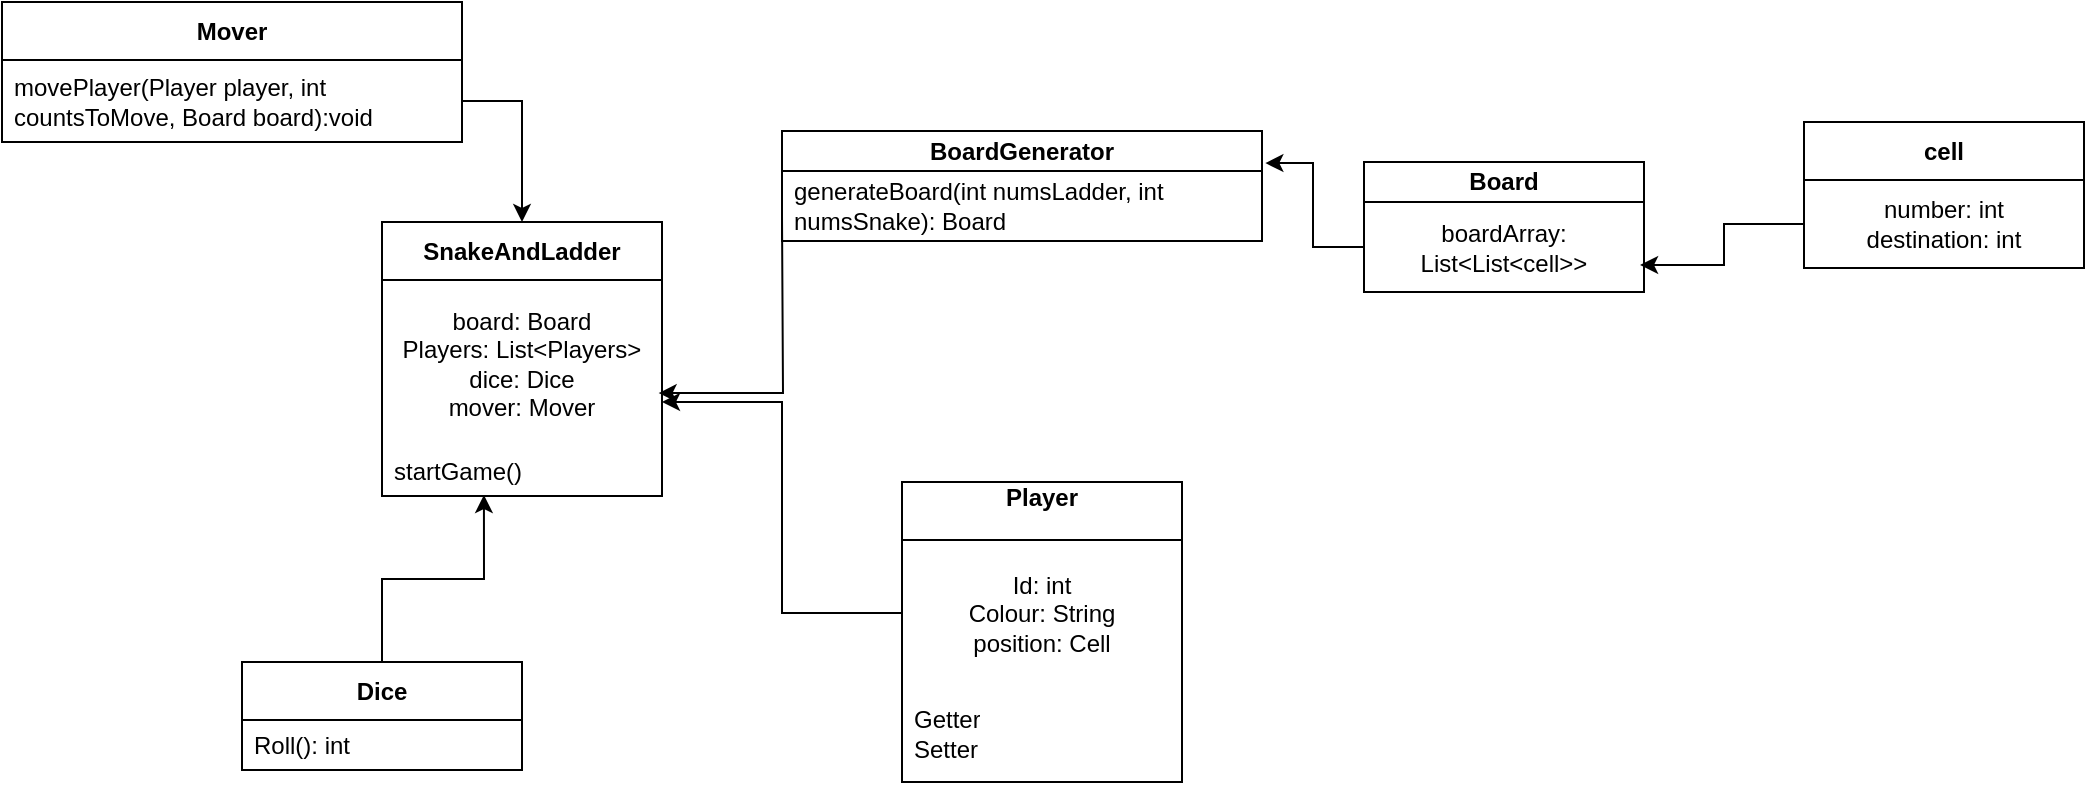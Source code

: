 <mxfile version="24.8.3">
  <diagram name="Page-1" id="gJGjKiC-9Y5nh5nvvPQi">
    <mxGraphModel dx="1360" dy="860" grid="1" gridSize="10" guides="1" tooltips="1" connect="1" arrows="1" fold="1" page="1" pageScale="1" pageWidth="850" pageHeight="1100" math="0" shadow="0">
      <root>
        <mxCell id="0" />
        <mxCell id="1" parent="0" />
        <mxCell id="1zVaNxWn8gT_nWEmGQUo-1" value="SnakeAndLadder" style="swimlane;fontStyle=1;align=center;verticalAlign=middle;childLayout=stackLayout;horizontal=1;startSize=29;horizontalStack=0;resizeParent=1;resizeParentMax=0;resizeLast=0;collapsible=0;marginBottom=0;html=1;whiteSpace=wrap;" vertex="1" parent="1">
          <mxGeometry x="480" y="320" width="140" height="137" as="geometry" />
        </mxCell>
        <mxCell id="1zVaNxWn8gT_nWEmGQUo-2" value="board: Board&lt;br&gt;Players: List&amp;lt;Players&amp;gt;&lt;div&gt;dice: Dice&lt;/div&gt;&lt;div&gt;mover: Mover&lt;/div&gt;" style="text;html=1;strokeColor=none;fillColor=none;align=center;verticalAlign=middle;spacingLeft=4;spacingRight=4;overflow=hidden;rotatable=0;points=[[0,0.5],[1,0.5]];portConstraint=eastwest;whiteSpace=wrap;" vertex="1" parent="1zVaNxWn8gT_nWEmGQUo-1">
          <mxGeometry y="29" width="140" height="83" as="geometry" />
        </mxCell>
        <mxCell id="1zVaNxWn8gT_nWEmGQUo-3" value="startGame()" style="text;html=1;strokeColor=none;fillColor=none;align=left;verticalAlign=middle;spacingLeft=4;spacingRight=4;overflow=hidden;rotatable=0;points=[[0,0.5],[1,0.5]];portConstraint=eastwest;whiteSpace=wrap;" vertex="1" parent="1zVaNxWn8gT_nWEmGQUo-1">
          <mxGeometry y="112" width="140" height="25" as="geometry" />
        </mxCell>
        <mxCell id="1zVaNxWn8gT_nWEmGQUo-4" value="Board" style="swimlane;fontStyle=1;align=center;verticalAlign=middle;childLayout=stackLayout;horizontal=1;startSize=20;horizontalStack=0;resizeParent=1;resizeParentMax=0;resizeLast=0;collapsible=0;marginBottom=0;html=1;whiteSpace=wrap;" vertex="1" parent="1">
          <mxGeometry x="971" y="290" width="140" height="65" as="geometry" />
        </mxCell>
        <mxCell id="1zVaNxWn8gT_nWEmGQUo-5" value="boardArray: List&amp;lt;List&amp;lt;cell&amp;gt;&amp;gt;" style="text;html=1;strokeColor=none;fillColor=none;align=center;verticalAlign=middle;spacingLeft=4;spacingRight=4;overflow=hidden;rotatable=0;points=[[0,0.5],[1,0.5]];portConstraint=eastwest;whiteSpace=wrap;" vertex="1" parent="1zVaNxWn8gT_nWEmGQUo-4">
          <mxGeometry y="20" width="140" height="45" as="geometry" />
        </mxCell>
        <mxCell id="1zVaNxWn8gT_nWEmGQUo-7" value="Player&lt;div&gt;&lt;br&gt;&lt;/div&gt;" style="swimlane;fontStyle=1;align=center;verticalAlign=middle;childLayout=stackLayout;horizontal=1;startSize=29;horizontalStack=0;resizeParent=1;resizeParentMax=0;resizeLast=0;collapsible=0;marginBottom=0;html=1;whiteSpace=wrap;" vertex="1" parent="1">
          <mxGeometry x="740" y="450" width="140" height="150" as="geometry" />
        </mxCell>
        <mxCell id="1zVaNxWn8gT_nWEmGQUo-8" value="Id: int&lt;div&gt;Colour: String&lt;/div&gt;&lt;div&gt;position: Cell&lt;/div&gt;" style="text;html=1;strokeColor=none;fillColor=none;align=center;verticalAlign=middle;spacingLeft=4;spacingRight=4;overflow=hidden;rotatable=0;points=[[0,0.5],[1,0.5]];portConstraint=eastwest;whiteSpace=wrap;" vertex="1" parent="1zVaNxWn8gT_nWEmGQUo-7">
          <mxGeometry y="29" width="140" height="73" as="geometry" />
        </mxCell>
        <mxCell id="1zVaNxWn8gT_nWEmGQUo-9" value="Getter&lt;br&gt;Setter" style="text;html=1;strokeColor=none;fillColor=none;align=left;verticalAlign=middle;spacingLeft=4;spacingRight=4;overflow=hidden;rotatable=0;points=[[0,0.5],[1,0.5]];portConstraint=eastwest;whiteSpace=wrap;" vertex="1" parent="1zVaNxWn8gT_nWEmGQUo-7">
          <mxGeometry y="102" width="140" height="48" as="geometry" />
        </mxCell>
        <mxCell id="1zVaNxWn8gT_nWEmGQUo-10" value="&lt;div&gt;cell&lt;/div&gt;" style="swimlane;fontStyle=1;align=center;verticalAlign=middle;childLayout=stackLayout;horizontal=1;startSize=29;horizontalStack=0;resizeParent=1;resizeParentMax=0;resizeLast=0;collapsible=0;marginBottom=0;html=1;whiteSpace=wrap;" vertex="1" parent="1">
          <mxGeometry x="1191" y="270" width="140" height="73" as="geometry" />
        </mxCell>
        <mxCell id="1zVaNxWn8gT_nWEmGQUo-11" value="number: int&lt;div&gt;destination: int&lt;/div&gt;" style="text;html=1;strokeColor=none;fillColor=none;align=center;verticalAlign=middle;spacingLeft=4;spacingRight=4;overflow=hidden;rotatable=0;points=[[0,0.5],[1,0.5]];portConstraint=eastwest;whiteSpace=wrap;" vertex="1" parent="1zVaNxWn8gT_nWEmGQUo-10">
          <mxGeometry y="29" width="140" height="44" as="geometry" />
        </mxCell>
        <mxCell id="1zVaNxWn8gT_nWEmGQUo-13" value="&lt;div&gt;Dice&lt;/div&gt;" style="swimlane;fontStyle=1;align=center;verticalAlign=middle;childLayout=stackLayout;horizontal=1;startSize=29;horizontalStack=0;resizeParent=1;resizeParentMax=0;resizeLast=0;collapsible=0;marginBottom=0;html=1;whiteSpace=wrap;" vertex="1" parent="1">
          <mxGeometry x="410" y="540" width="140" height="54" as="geometry" />
        </mxCell>
        <mxCell id="1zVaNxWn8gT_nWEmGQUo-15" value="Roll(): int" style="text;html=1;strokeColor=none;fillColor=none;align=left;verticalAlign=middle;spacingLeft=4;spacingRight=4;overflow=hidden;rotatable=0;points=[[0,0.5],[1,0.5]];portConstraint=eastwest;whiteSpace=wrap;" vertex="1" parent="1zVaNxWn8gT_nWEmGQUo-13">
          <mxGeometry y="29" width="140" height="25" as="geometry" />
        </mxCell>
        <mxCell id="1zVaNxWn8gT_nWEmGQUo-19" style="edgeStyle=orthogonalEdgeStyle;rounded=0;orthogonalLoop=1;jettySize=auto;html=1;entryX=0.986;entryY=0.7;entryDx=0;entryDy=0;entryPerimeter=0;" edge="1" parent="1" source="1zVaNxWn8gT_nWEmGQUo-11" target="1zVaNxWn8gT_nWEmGQUo-5">
          <mxGeometry relative="1" as="geometry" />
        </mxCell>
        <mxCell id="1zVaNxWn8gT_nWEmGQUo-21" value="&lt;div&gt;Mover&lt;/div&gt;" style="swimlane;fontStyle=1;align=center;verticalAlign=middle;childLayout=stackLayout;horizontal=1;startSize=29;horizontalStack=0;resizeParent=1;resizeParentMax=0;resizeLast=0;collapsible=0;marginBottom=0;html=1;whiteSpace=wrap;" vertex="1" parent="1">
          <mxGeometry x="290" y="210" width="230" height="70" as="geometry" />
        </mxCell>
        <mxCell id="1zVaNxWn8gT_nWEmGQUo-23" value="movePlayer(Player player, int countsToMove, Board board):void" style="text;html=1;strokeColor=none;fillColor=none;align=left;verticalAlign=middle;spacingLeft=4;spacingRight=4;overflow=hidden;rotatable=0;points=[[0,0.5],[1,0.5]];portConstraint=eastwest;whiteSpace=wrap;" vertex="1" parent="1zVaNxWn8gT_nWEmGQUo-21">
          <mxGeometry y="29" width="230" height="41" as="geometry" />
        </mxCell>
        <mxCell id="1zVaNxWn8gT_nWEmGQUo-24" style="edgeStyle=orthogonalEdgeStyle;rounded=0;orthogonalLoop=1;jettySize=auto;html=1;" edge="1" parent="1" source="1zVaNxWn8gT_nWEmGQUo-23" target="1zVaNxWn8gT_nWEmGQUo-1">
          <mxGeometry relative="1" as="geometry" />
        </mxCell>
        <mxCell id="1zVaNxWn8gT_nWEmGQUo-26" style="edgeStyle=orthogonalEdgeStyle;rounded=0;orthogonalLoop=1;jettySize=auto;html=1;entryX=0.364;entryY=0.98;entryDx=0;entryDy=0;entryPerimeter=0;" edge="1" parent="1" source="1zVaNxWn8gT_nWEmGQUo-13" target="1zVaNxWn8gT_nWEmGQUo-3">
          <mxGeometry relative="1" as="geometry" />
        </mxCell>
        <mxCell id="1zVaNxWn8gT_nWEmGQUo-31" value="BoardGenerator" style="swimlane;fontStyle=1;align=center;verticalAlign=middle;childLayout=stackLayout;horizontal=1;startSize=20;horizontalStack=0;resizeParent=1;resizeParentMax=0;resizeLast=0;collapsible=0;marginBottom=0;html=1;whiteSpace=wrap;" vertex="1" parent="1">
          <mxGeometry x="680" y="274.5" width="240" height="55" as="geometry" />
        </mxCell>
        <mxCell id="1zVaNxWn8gT_nWEmGQUo-33" value="generateBoard(int numsLadder, int numsSnake): Board" style="text;html=1;strokeColor=none;fillColor=none;align=left;verticalAlign=middle;spacingLeft=4;spacingRight=4;overflow=hidden;rotatable=0;points=[[0,0.5],[1,0.5]];portConstraint=eastwest;whiteSpace=wrap;" vertex="1" parent="1zVaNxWn8gT_nWEmGQUo-31">
          <mxGeometry y="20" width="240" height="35" as="geometry" />
        </mxCell>
        <mxCell id="1zVaNxWn8gT_nWEmGQUo-35" style="edgeStyle=orthogonalEdgeStyle;rounded=0;orthogonalLoop=1;jettySize=auto;html=1;entryX=0.988;entryY=0.681;entryDx=0;entryDy=0;entryPerimeter=0;" edge="1" parent="1" target="1zVaNxWn8gT_nWEmGQUo-2">
          <mxGeometry relative="1" as="geometry">
            <mxPoint x="680" y="317" as="sourcePoint" />
          </mxGeometry>
        </mxCell>
        <mxCell id="1zVaNxWn8gT_nWEmGQUo-36" style="edgeStyle=orthogonalEdgeStyle;rounded=0;orthogonalLoop=1;jettySize=auto;html=1;entryX=1.007;entryY=-0.113;entryDx=0;entryDy=0;entryPerimeter=0;" edge="1" parent="1" source="1zVaNxWn8gT_nWEmGQUo-5" target="1zVaNxWn8gT_nWEmGQUo-33">
          <mxGeometry relative="1" as="geometry" />
        </mxCell>
        <mxCell id="1zVaNxWn8gT_nWEmGQUo-37" style="edgeStyle=orthogonalEdgeStyle;rounded=0;orthogonalLoop=1;jettySize=auto;html=1;entryX=1;entryY=0.735;entryDx=0;entryDy=0;entryPerimeter=0;" edge="1" parent="1" source="1zVaNxWn8gT_nWEmGQUo-8" target="1zVaNxWn8gT_nWEmGQUo-2">
          <mxGeometry relative="1" as="geometry" />
        </mxCell>
      </root>
    </mxGraphModel>
  </diagram>
</mxfile>
